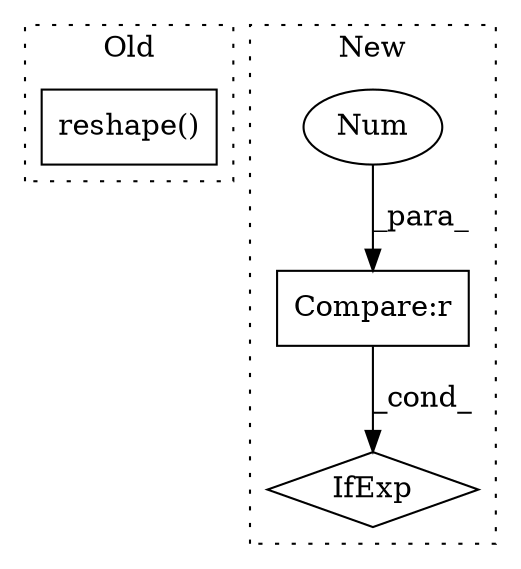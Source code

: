 digraph G {
subgraph cluster0 {
1 [label="reshape()" a="75" s="222,253" l="14,1" shape="box"];
label = "Old";
style="dotted";
}
subgraph cluster1 {
2 [label="IfExp" a="51" s="336,346" l="4,6" shape="diamond"];
3 [label="Compare:r" a="40" s="340" l="6" shape="box"];
4 [label="Num" a="76" s="345" l="1" shape="ellipse"];
label = "New";
style="dotted";
}
3 -> 2 [label="_cond_"];
4 -> 3 [label="_para_"];
}